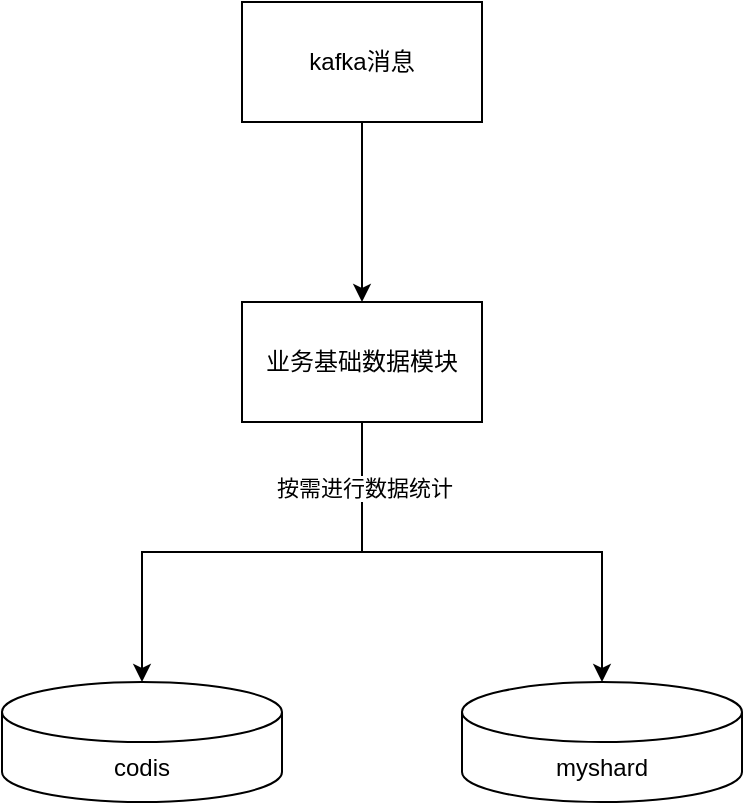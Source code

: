 <mxfile version="21.6.6" type="github">
  <diagram name="第 1 页" id="89b9G1f62LetFLGM5Pli">
    <mxGraphModel dx="1892" dy="1125" grid="1" gridSize="10" guides="1" tooltips="1" connect="1" arrows="1" fold="1" page="1" pageScale="1" pageWidth="827" pageHeight="1169" math="0" shadow="0">
      <root>
        <mxCell id="0" />
        <mxCell id="1" parent="0" />
        <mxCell id="0nxmsXN7sLe2XQtt2qV0-3" value="" style="edgeStyle=orthogonalEdgeStyle;rounded=0;orthogonalLoop=1;jettySize=auto;html=1;" edge="1" parent="1" source="0nxmsXN7sLe2XQtt2qV0-1" target="0nxmsXN7sLe2XQtt2qV0-2">
          <mxGeometry relative="1" as="geometry" />
        </mxCell>
        <mxCell id="0nxmsXN7sLe2XQtt2qV0-1" value="kafka消息" style="rounded=0;whiteSpace=wrap;html=1;" vertex="1" parent="1">
          <mxGeometry x="340" y="40" width="120" height="60" as="geometry" />
        </mxCell>
        <mxCell id="0nxmsXN7sLe2XQtt2qV0-7" style="edgeStyle=orthogonalEdgeStyle;rounded=0;orthogonalLoop=1;jettySize=auto;html=1;entryX=0.5;entryY=0;entryDx=0;entryDy=0;entryPerimeter=0;" edge="1" parent="1" source="0nxmsXN7sLe2XQtt2qV0-2" target="0nxmsXN7sLe2XQtt2qV0-6">
          <mxGeometry relative="1" as="geometry" />
        </mxCell>
        <mxCell id="0nxmsXN7sLe2XQtt2qV0-11" style="edgeStyle=orthogonalEdgeStyle;rounded=0;orthogonalLoop=1;jettySize=auto;html=1;entryX=0.5;entryY=0;entryDx=0;entryDy=0;entryPerimeter=0;" edge="1" parent="1" source="0nxmsXN7sLe2XQtt2qV0-2" target="0nxmsXN7sLe2XQtt2qV0-10">
          <mxGeometry relative="1" as="geometry" />
        </mxCell>
        <mxCell id="0nxmsXN7sLe2XQtt2qV0-12" value="按需进行数据统计" style="edgeLabel;html=1;align=center;verticalAlign=middle;resizable=0;points=[];" vertex="1" connectable="0" parent="0nxmsXN7sLe2XQtt2qV0-11">
          <mxGeometry x="-0.736" y="1" relative="1" as="geometry">
            <mxPoint as="offset" />
          </mxGeometry>
        </mxCell>
        <mxCell id="0nxmsXN7sLe2XQtt2qV0-2" value="业务基础数据模块" style="rounded=0;whiteSpace=wrap;html=1;" vertex="1" parent="1">
          <mxGeometry x="340" y="190" width="120" height="60" as="geometry" />
        </mxCell>
        <mxCell id="0nxmsXN7sLe2XQtt2qV0-6" value="codis" style="shape=cylinder3;whiteSpace=wrap;html=1;boundedLbl=1;backgroundOutline=1;size=15;" vertex="1" parent="1">
          <mxGeometry x="220" y="380" width="140" height="60" as="geometry" />
        </mxCell>
        <mxCell id="0nxmsXN7sLe2XQtt2qV0-10" value="myshard" style="shape=cylinder3;whiteSpace=wrap;html=1;boundedLbl=1;backgroundOutline=1;size=15;" vertex="1" parent="1">
          <mxGeometry x="450" y="380" width="140" height="60" as="geometry" />
        </mxCell>
      </root>
    </mxGraphModel>
  </diagram>
</mxfile>
